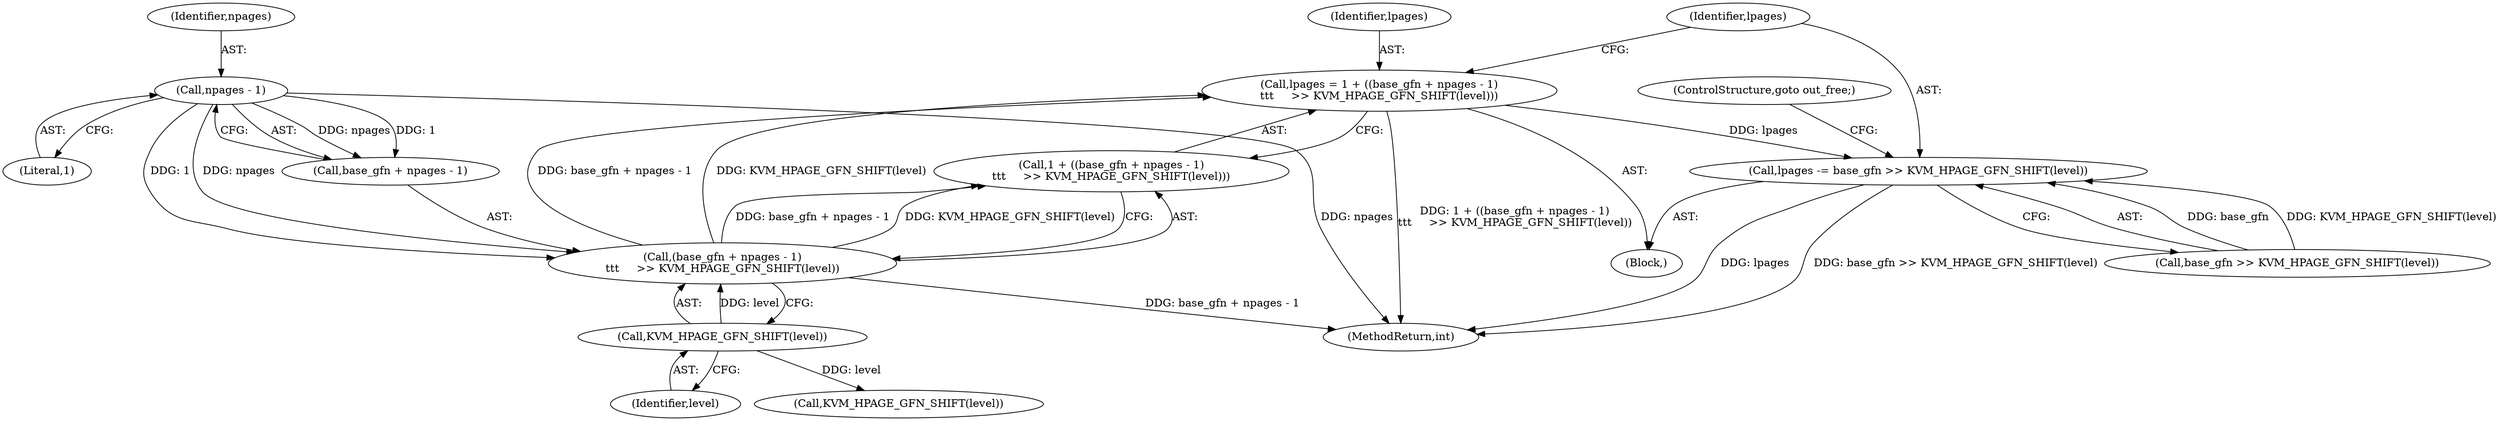 digraph "0_linux_09ca8e1173bcb12e2a449698c9ae3b86a8a10195_0@integer" {
"1000371" [label="(Call,lpages = 1 + ((base_gfn + npages - 1)\n\t\t\t     >> KVM_HPAGE_GFN_SHIFT(level)))"];
"1000375" [label="(Call,(base_gfn + npages - 1)\n\t\t\t     >> KVM_HPAGE_GFN_SHIFT(level))"];
"1000378" [label="(Call,npages - 1)"];
"1000381" [label="(Call,KVM_HPAGE_GFN_SHIFT(level))"];
"1000383" [label="(Call,lpages -= base_gfn >> KVM_HPAGE_GFN_SHIFT(level))"];
"1000357" [label="(Block,)"];
"1000379" [label="(Identifier,npages)"];
"1000385" [label="(Call,base_gfn >> KVM_HPAGE_GFN_SHIFT(level))"];
"1000389" [label="(ControlStructure,goto out_free;)"];
"1000378" [label="(Call,npages - 1)"];
"1000375" [label="(Call,(base_gfn + npages - 1)\n\t\t\t     >> KVM_HPAGE_GFN_SHIFT(level))"];
"1000372" [label="(Identifier,lpages)"];
"1000380" [label="(Literal,1)"];
"1000381" [label="(Call,KVM_HPAGE_GFN_SHIFT(level))"];
"1000382" [label="(Identifier,level)"];
"1000617" [label="(MethodReturn,int)"];
"1000387" [label="(Call,KVM_HPAGE_GFN_SHIFT(level))"];
"1000373" [label="(Call,1 + ((base_gfn + npages - 1)\n\t\t\t     >> KVM_HPAGE_GFN_SHIFT(level)))"];
"1000371" [label="(Call,lpages = 1 + ((base_gfn + npages - 1)\n\t\t\t     >> KVM_HPAGE_GFN_SHIFT(level)))"];
"1000376" [label="(Call,base_gfn + npages - 1)"];
"1000384" [label="(Identifier,lpages)"];
"1000383" [label="(Call,lpages -= base_gfn >> KVM_HPAGE_GFN_SHIFT(level))"];
"1000371" -> "1000357"  [label="AST: "];
"1000371" -> "1000373"  [label="CFG: "];
"1000372" -> "1000371"  [label="AST: "];
"1000373" -> "1000371"  [label="AST: "];
"1000384" -> "1000371"  [label="CFG: "];
"1000371" -> "1000617"  [label="DDG: 1 + ((base_gfn + npages - 1)\n\t\t\t     >> KVM_HPAGE_GFN_SHIFT(level))"];
"1000375" -> "1000371"  [label="DDG: base_gfn + npages - 1"];
"1000375" -> "1000371"  [label="DDG: KVM_HPAGE_GFN_SHIFT(level)"];
"1000371" -> "1000383"  [label="DDG: lpages"];
"1000375" -> "1000373"  [label="AST: "];
"1000375" -> "1000381"  [label="CFG: "];
"1000376" -> "1000375"  [label="AST: "];
"1000381" -> "1000375"  [label="AST: "];
"1000373" -> "1000375"  [label="CFG: "];
"1000375" -> "1000617"  [label="DDG: base_gfn + npages - 1"];
"1000375" -> "1000373"  [label="DDG: base_gfn + npages - 1"];
"1000375" -> "1000373"  [label="DDG: KVM_HPAGE_GFN_SHIFT(level)"];
"1000378" -> "1000375"  [label="DDG: npages"];
"1000378" -> "1000375"  [label="DDG: 1"];
"1000381" -> "1000375"  [label="DDG: level"];
"1000378" -> "1000376"  [label="AST: "];
"1000378" -> "1000380"  [label="CFG: "];
"1000379" -> "1000378"  [label="AST: "];
"1000380" -> "1000378"  [label="AST: "];
"1000376" -> "1000378"  [label="CFG: "];
"1000378" -> "1000617"  [label="DDG: npages"];
"1000378" -> "1000376"  [label="DDG: npages"];
"1000378" -> "1000376"  [label="DDG: 1"];
"1000381" -> "1000382"  [label="CFG: "];
"1000382" -> "1000381"  [label="AST: "];
"1000381" -> "1000387"  [label="DDG: level"];
"1000383" -> "1000357"  [label="AST: "];
"1000383" -> "1000385"  [label="CFG: "];
"1000384" -> "1000383"  [label="AST: "];
"1000385" -> "1000383"  [label="AST: "];
"1000389" -> "1000383"  [label="CFG: "];
"1000383" -> "1000617"  [label="DDG: lpages"];
"1000383" -> "1000617"  [label="DDG: base_gfn >> KVM_HPAGE_GFN_SHIFT(level)"];
"1000385" -> "1000383"  [label="DDG: base_gfn"];
"1000385" -> "1000383"  [label="DDG: KVM_HPAGE_GFN_SHIFT(level)"];
}
